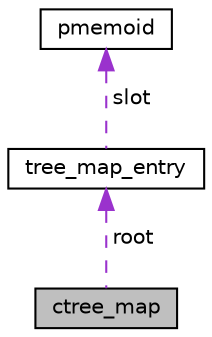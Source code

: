 digraph "ctree_map"
{
  edge [fontname="Helvetica",fontsize="10",labelfontname="Helvetica",labelfontsize="10"];
  node [fontname="Helvetica",fontsize="10",shape=record];
  Node1 [label="ctree_map",height=0.2,width=0.4,color="black", fillcolor="grey75", style="filled", fontcolor="black"];
  Node2 -> Node1 [dir="back",color="darkorchid3",fontsize="10",style="dashed",label=" root" ,fontname="Helvetica"];
  Node2 [label="tree_map_entry",height=0.2,width=0.4,color="black", fillcolor="white", style="filled",URL="$structtree__map__entry.html"];
  Node3 -> Node2 [dir="back",color="darkorchid3",fontsize="10",style="dashed",label=" slot" ,fontname="Helvetica"];
  Node3 [label="pmemoid",height=0.2,width=0.4,color="black", fillcolor="white", style="filled",URL="$structpmemoid.html"];
}
